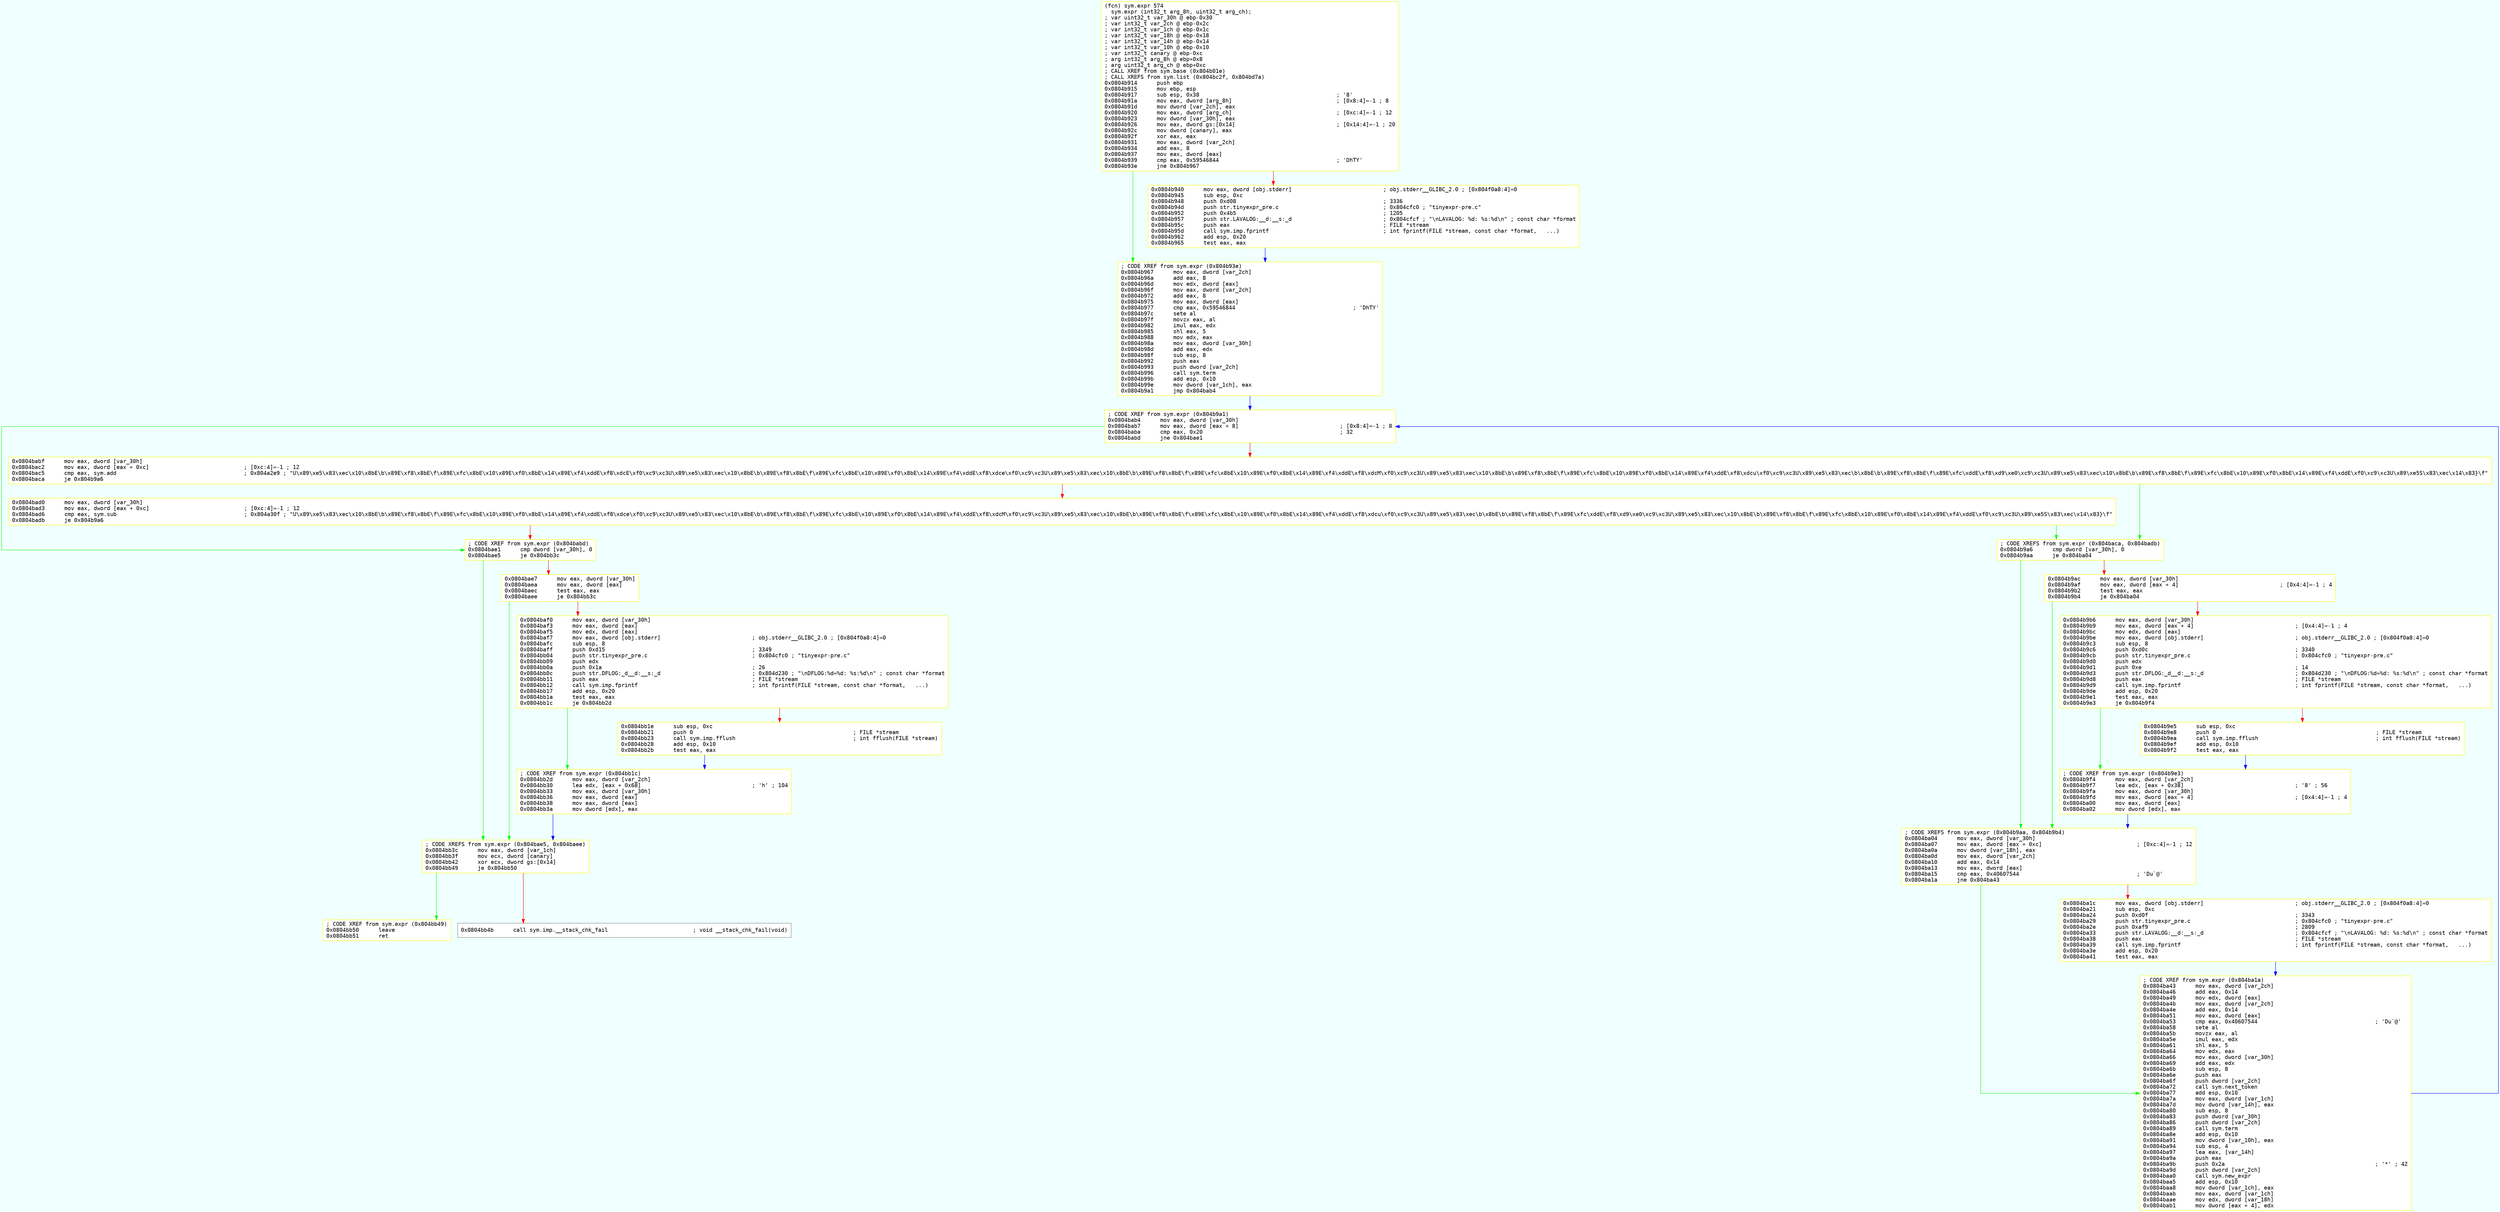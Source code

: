 digraph code {
	graph [bgcolor=azure fontsize=8 fontname="Courier" splines="ortho"];
	node [fillcolor=gray style=filled shape=box];
	edge [arrowhead="normal"];
	"0x0804b914" -> "0x0804b967" [color="green"];
	"0x0804b914" -> "0x0804b940" [color="red"];
	"0x0804b914" [URL="sym.expr/0x0804b914", fillcolor="white",color="yellow", fontname="Courier",label="(fcn) sym.expr 574\l  sym.expr (int32_t arg_8h, uint32_t arg_ch);\l; var uint32_t var_30h @ ebp-0x30\l; var int32_t var_2ch @ ebp-0x2c\l; var int32_t var_1ch @ ebp-0x1c\l; var int32_t var_18h @ ebp-0x18\l; var int32_t var_14h @ ebp-0x14\l; var int32_t var_10h @ ebp-0x10\l; var int32_t canary @ ebp-0xc\l; arg int32_t arg_8h @ ebp+0x8\l; arg uint32_t arg_ch @ ebp+0xc\l; CALL XREF from sym.base (0x804b01e)\l; CALL XREFS from sym.list (0x804bc2f, 0x804bd7a)\l0x0804b914      push ebp\l0x0804b915      mov ebp, esp\l0x0804b917      sub esp, 0x38                                          ; '8'\l0x0804b91a      mov eax, dword [arg_8h]                                ; [0x8:4]=-1 ; 8\l0x0804b91d      mov dword [var_2ch], eax\l0x0804b920      mov eax, dword [arg_ch]                                ; [0xc:4]=-1 ; 12\l0x0804b923      mov dword [var_30h], eax\l0x0804b926      mov eax, dword gs:[0x14]                               ; [0x14:4]=-1 ; 20\l0x0804b92c      mov dword [canary], eax\l0x0804b92f      xor eax, eax\l0x0804b931      mov eax, dword [var_2ch]\l0x0804b934      add eax, 8\l0x0804b937      mov eax, dword [eax]\l0x0804b939      cmp eax, 0x59546844                                    ; 'DhTY'\l0x0804b93e      jne 0x804b967\l"]
	"0x0804b940" -> "0x0804b967" [color="blue"];
	"0x0804b940" [URL="sym.expr/0x0804b940", fillcolor="white",color="yellow", fontname="Courier",label="0x0804b940      mov eax, dword [obj.stderr]                            ; obj.stderr__GLIBC_2.0 ; [0x804f0a8:4]=0\l0x0804b945      sub esp, 0xc\l0x0804b948      push 0xd08                                             ; 3336\l0x0804b94d      push str.tinyexpr_pre.c                                ; 0x804cfc0 ; \"tinyexpr-pre.c\"\l0x0804b952      push 0x4b5                                             ; 1205\l0x0804b957      push str.LAVALOG:__d:__s:_d                            ; 0x804cfcf ; \"\\nLAVALOG: %d: %s:%d\\n\" ; const char *format\l0x0804b95c      push eax                                               ; FILE *stream\l0x0804b95d      call sym.imp.fprintf                                   ; int fprintf(FILE *stream, const char *format,   ...)\l0x0804b962      add esp, 0x20\l0x0804b965      test eax, eax\l"]
	"0x0804b967" -> "0x0804bab4" [color="blue"];
	"0x0804b967" [URL="sym.expr/0x0804b967", fillcolor="white",color="yellow", fontname="Courier",label="; CODE XREF from sym.expr (0x804b93e)\l0x0804b967      mov eax, dword [var_2ch]\l0x0804b96a      add eax, 8\l0x0804b96d      mov edx, dword [eax]\l0x0804b96f      mov eax, dword [var_2ch]\l0x0804b972      add eax, 8\l0x0804b975      mov eax, dword [eax]\l0x0804b977      cmp eax, 0x59546844                                    ; 'DhTY'\l0x0804b97c      sete al\l0x0804b97f      movzx eax, al\l0x0804b982      imul eax, edx\l0x0804b985      shl eax, 5\l0x0804b988      mov edx, eax\l0x0804b98a      mov eax, dword [var_30h]\l0x0804b98d      add eax, edx\l0x0804b98f      sub esp, 8\l0x0804b992      push eax\l0x0804b993      push dword [var_2ch]\l0x0804b996      call sym.term\l0x0804b99b      add esp, 0x10\l0x0804b99e      mov dword [var_1ch], eax\l0x0804b9a1      jmp 0x804bab4\l"]
	"0x0804b9a6" -> "0x0804ba04" [color="green"];
	"0x0804b9a6" -> "0x0804b9ac" [color="red"];
	"0x0804b9a6" [URL="sym.expr/0x0804b9a6", fillcolor="white",color="yellow", fontname="Courier",label="; CODE XREFS from sym.expr (0x804baca, 0x804badb)\l0x0804b9a6      cmp dword [var_30h], 0\l0x0804b9aa      je 0x804ba04\l"]
	"0x0804b9ac" -> "0x0804ba04" [color="green"];
	"0x0804b9ac" -> "0x0804b9b6" [color="red"];
	"0x0804b9ac" [URL="sym.expr/0x0804b9ac", fillcolor="white",color="yellow", fontname="Courier",label="0x0804b9ac      mov eax, dword [var_30h]\l0x0804b9af      mov eax, dword [eax + 4]                               ; [0x4:4]=-1 ; 4\l0x0804b9b2      test eax, eax\l0x0804b9b4      je 0x804ba04\l"]
	"0x0804b9b6" -> "0x0804b9f4" [color="green"];
	"0x0804b9b6" -> "0x0804b9e5" [color="red"];
	"0x0804b9b6" [URL="sym.expr/0x0804b9b6", fillcolor="white",color="yellow", fontname="Courier",label="0x0804b9b6      mov eax, dword [var_30h]\l0x0804b9b9      mov eax, dword [eax + 4]                               ; [0x4:4]=-1 ; 4\l0x0804b9bc      mov edx, dword [eax]\l0x0804b9be      mov eax, dword [obj.stderr]                            ; obj.stderr__GLIBC_2.0 ; [0x804f0a8:4]=0\l0x0804b9c3      sub esp, 8\l0x0804b9c6      push 0xd0c                                             ; 3340\l0x0804b9cb      push str.tinyexpr_pre.c                                ; 0x804cfc0 ; \"tinyexpr-pre.c\"\l0x0804b9d0      push edx\l0x0804b9d1      push 0xe                                               ; 14\l0x0804b9d3      push str.DFLOG:_d__d:__s:_d                            ; 0x804d230 ; \"\\nDFLOG:%d=%d: %s:%d\\n\" ; const char *format\l0x0804b9d8      push eax                                               ; FILE *stream\l0x0804b9d9      call sym.imp.fprintf                                   ; int fprintf(FILE *stream, const char *format,   ...)\l0x0804b9de      add esp, 0x20\l0x0804b9e1      test eax, eax\l0x0804b9e3      je 0x804b9f4\l"]
	"0x0804b9e5" -> "0x0804b9f4" [color="blue"];
	"0x0804b9e5" [URL="sym.expr/0x0804b9e5", fillcolor="white",color="yellow", fontname="Courier",label="0x0804b9e5      sub esp, 0xc\l0x0804b9e8      push 0                                                 ; FILE *stream\l0x0804b9ea      call sym.imp.fflush                                    ; int fflush(FILE *stream)\l0x0804b9ef      add esp, 0x10\l0x0804b9f2      test eax, eax\l"]
	"0x0804b9f4" -> "0x0804ba04" [color="blue"];
	"0x0804b9f4" [URL="sym.expr/0x0804b9f4", fillcolor="white",color="yellow", fontname="Courier",label="; CODE XREF from sym.expr (0x804b9e3)\l0x0804b9f4      mov eax, dword [var_2ch]\l0x0804b9f7      lea edx, [eax + 0x38]                                  ; '8' ; 56\l0x0804b9fa      mov eax, dword [var_30h]\l0x0804b9fd      mov eax, dword [eax + 4]                               ; [0x4:4]=-1 ; 4\l0x0804ba00      mov eax, dword [eax]\l0x0804ba02      mov dword [edx], eax\l"]
	"0x0804ba04" -> "0x0804ba43" [color="green"];
	"0x0804ba04" -> "0x0804ba1c" [color="red"];
	"0x0804ba04" [URL="sym.expr/0x0804ba04", fillcolor="white",color="yellow", fontname="Courier",label="; CODE XREFS from sym.expr (0x804b9aa, 0x804b9b4)\l0x0804ba04      mov eax, dword [var_30h]\l0x0804ba07      mov eax, dword [eax + 0xc]                             ; [0xc:4]=-1 ; 12\l0x0804ba0a      mov dword [var_18h], eax\l0x0804ba0d      mov eax, dword [var_2ch]\l0x0804ba10      add eax, 0x14\l0x0804ba13      mov eax, dword [eax]\l0x0804ba15      cmp eax, 0x40607544                                    ; 'Du`@'\l0x0804ba1a      jne 0x804ba43\l"]
	"0x0804ba1c" -> "0x0804ba43" [color="blue"];
	"0x0804ba1c" [URL="sym.expr/0x0804ba1c", fillcolor="white",color="yellow", fontname="Courier",label="0x0804ba1c      mov eax, dword [obj.stderr]                            ; obj.stderr__GLIBC_2.0 ; [0x804f0a8:4]=0\l0x0804ba21      sub esp, 0xc\l0x0804ba24      push 0xd0f                                             ; 3343\l0x0804ba29      push str.tinyexpr_pre.c                                ; 0x804cfc0 ; \"tinyexpr-pre.c\"\l0x0804ba2e      push 0xaf9                                             ; 2809\l0x0804ba33      push str.LAVALOG:__d:__s:_d                            ; 0x804cfcf ; \"\\nLAVALOG: %d: %s:%d\\n\" ; const char *format\l0x0804ba38      push eax                                               ; FILE *stream\l0x0804ba39      call sym.imp.fprintf                                   ; int fprintf(FILE *stream, const char *format,   ...)\l0x0804ba3e      add esp, 0x20\l0x0804ba41      test eax, eax\l"]
	"0x0804ba43" -> "0x0804bab4" [color="blue"];
	"0x0804ba43" [URL="sym.expr/0x0804ba43", fillcolor="white",color="yellow", fontname="Courier",label="; CODE XREF from sym.expr (0x804ba1a)\l0x0804ba43      mov eax, dword [var_2ch]\l0x0804ba46      add eax, 0x14\l0x0804ba49      mov edx, dword [eax]\l0x0804ba4b      mov eax, dword [var_2ch]\l0x0804ba4e      add eax, 0x14\l0x0804ba51      mov eax, dword [eax]\l0x0804ba53      cmp eax, 0x40607544                                    ; 'Du`@'\l0x0804ba58      sete al\l0x0804ba5b      movzx eax, al\l0x0804ba5e      imul eax, edx\l0x0804ba61      shl eax, 5\l0x0804ba64      mov edx, eax\l0x0804ba66      mov eax, dword [var_30h]\l0x0804ba69      add eax, edx\l0x0804ba6b      sub esp, 8\l0x0804ba6e      push eax\l0x0804ba6f      push dword [var_2ch]\l0x0804ba72      call sym.next_token\l0x0804ba77      add esp, 0x10\l0x0804ba7a      mov eax, dword [var_1ch]\l0x0804ba7d      mov dword [var_14h], eax\l0x0804ba80      sub esp, 8\l0x0804ba83      push dword [var_30h]\l0x0804ba86      push dword [var_2ch]\l0x0804ba89      call sym.term\l0x0804ba8e      add esp, 0x10\l0x0804ba91      mov dword [var_10h], eax\l0x0804ba94      sub esp, 4\l0x0804ba97      lea eax, [var_14h]\l0x0804ba9a      push eax\l0x0804ba9b      push 0x2a                                              ; '*' ; 42\l0x0804ba9d      push dword [var_2ch]\l0x0804baa0      call sym.new_expr\l0x0804baa5      add esp, 0x10\l0x0804baa8      mov dword [var_1ch], eax\l0x0804baab      mov eax, dword [var_1ch]\l0x0804baae      mov edx, dword [var_18h]\l0x0804bab1      mov dword [eax + 4], edx\l"]
	"0x0804bab4" -> "0x0804bae1" [color="green"];
	"0x0804bab4" -> "0x0804babf" [color="red"];
	"0x0804bab4" [URL="sym.expr/0x0804bab4", fillcolor="white",color="yellow", fontname="Courier",label="; CODE XREF from sym.expr (0x804b9a1)\l0x0804bab4      mov eax, dword [var_30h]\l0x0804bab7      mov eax, dword [eax + 8]                               ; [0x8:4]=-1 ; 8\l0x0804baba      cmp eax, 0x20                                          ; 32\l0x0804babd      jne 0x804bae1\l"]
	"0x0804babf" -> "0x0804b9a6" [color="green"];
	"0x0804babf" -> "0x0804bad0" [color="red"];
	"0x0804babf" [URL="sym.expr/0x0804babf", fillcolor="white",color="yellow", fontname="Courier",label="0x0804babf      mov eax, dword [var_30h]\l0x0804bac2      mov eax, dword [eax + 0xc]                             ; [0xc:4]=-1 ; 12\l0x0804bac5      cmp eax, sym.add                                       ; 0x804a2e9 ; \"U\\x89\\xe5\\x83\\xec\\x10\\x8bE\\b\\x89E\\xf8\\x8bE\\f\\x89E\\xfc\\x8bE\\x10\\x89E\\xf0\\x8bE\\x14\\x89E\\xf4\\xddE\\xf8\\xdcE\\xf0\\xc9\\xc3U\\x89\\xe5\\x83\\xec\\x10\\x8bE\\b\\x89E\\xf8\\x8bE\\f\\x89E\\xfc\\x8bE\\x10\\x89E\\xf0\\x8bE\\x14\\x89E\\xf4\\xddE\\xf8\\xdce\\xf0\\xc9\\xc3U\\x89\\xe5\\x83\\xec\\x10\\x8bE\\b\\x89E\\xf8\\x8bE\\f\\x89E\\xfc\\x8bE\\x10\\x89E\\xf0\\x8bE\\x14\\x89E\\xf4\\xddE\\xf8\\xdcM\\xf0\\xc9\\xc3U\\x89\\xe5\\x83\\xec\\x10\\x8bE\\b\\x89E\\xf8\\x8bE\\f\\x89E\\xfc\\x8bE\\x10\\x89E\\xf0\\x8bE\\x14\\x89E\\xf4\\xddE\\xf8\\xdcu\\xf0\\xc9\\xc3U\\x89\\xe5\\x83\\xec\\b\\x8bE\\b\\x89E\\xf8\\x8bE\\f\\x89E\\xfc\\xddE\\xf8\\xd9\\xe0\\xc9\\xc3U\\x89\\xe5\\x83\\xec\\x10\\x8bE\\b\\x89E\\xf8\\x8bE\\f\\x89E\\xfc\\x8bE\\x10\\x89E\\xf0\\x8bE\\x14\\x89E\\xf4\\xddE\\xf0\\xc9\\xc3U\\x89\\xe5S\\x83\\xec\\x14\\x83}\\f\"\l0x0804baca      je 0x804b9a6\l"]
	"0x0804bad0" -> "0x0804b9a6" [color="green"];
	"0x0804bad0" -> "0x0804bae1" [color="red"];
	"0x0804bad0" [URL="sym.expr/0x0804bad0", fillcolor="white",color="yellow", fontname="Courier",label="0x0804bad0      mov eax, dword [var_30h]\l0x0804bad3      mov eax, dword [eax + 0xc]                             ; [0xc:4]=-1 ; 12\l0x0804bad6      cmp eax, sym.sub                                       ; 0x804a30f ; \"U\\x89\\xe5\\x83\\xec\\x10\\x8bE\\b\\x89E\\xf8\\x8bE\\f\\x89E\\xfc\\x8bE\\x10\\x89E\\xf0\\x8bE\\x14\\x89E\\xf4\\xddE\\xf8\\xdce\\xf0\\xc9\\xc3U\\x89\\xe5\\x83\\xec\\x10\\x8bE\\b\\x89E\\xf8\\x8bE\\f\\x89E\\xfc\\x8bE\\x10\\x89E\\xf0\\x8bE\\x14\\x89E\\xf4\\xddE\\xf8\\xdcM\\xf0\\xc9\\xc3U\\x89\\xe5\\x83\\xec\\x10\\x8bE\\b\\x89E\\xf8\\x8bE\\f\\x89E\\xfc\\x8bE\\x10\\x89E\\xf0\\x8bE\\x14\\x89E\\xf4\\xddE\\xf8\\xdcu\\xf0\\xc9\\xc3U\\x89\\xe5\\x83\\xec\\b\\x8bE\\b\\x89E\\xf8\\x8bE\\f\\x89E\\xfc\\xddE\\xf8\\xd9\\xe0\\xc9\\xc3U\\x89\\xe5\\x83\\xec\\x10\\x8bE\\b\\x89E\\xf8\\x8bE\\f\\x89E\\xfc\\x8bE\\x10\\x89E\\xf0\\x8bE\\x14\\x89E\\xf4\\xddE\\xf0\\xc9\\xc3U\\x89\\xe5S\\x83\\xec\\x14\\x83}\\f\"\l0x0804badb      je 0x804b9a6\l"]
	"0x0804bae1" -> "0x0804bb3c" [color="green"];
	"0x0804bae1" -> "0x0804bae7" [color="red"];
	"0x0804bae1" [URL="sym.expr/0x0804bae1", fillcolor="white",color="yellow", fontname="Courier",label="; CODE XREF from sym.expr (0x804babd)\l0x0804bae1      cmp dword [var_30h], 0\l0x0804bae5      je 0x804bb3c\l"]
	"0x0804bae7" -> "0x0804bb3c" [color="green"];
	"0x0804bae7" -> "0x0804baf0" [color="red"];
	"0x0804bae7" [URL="sym.expr/0x0804bae7", fillcolor="white",color="yellow", fontname="Courier",label="0x0804bae7      mov eax, dword [var_30h]\l0x0804baea      mov eax, dword [eax]\l0x0804baec      test eax, eax\l0x0804baee      je 0x804bb3c\l"]
	"0x0804baf0" -> "0x0804bb2d" [color="green"];
	"0x0804baf0" -> "0x0804bb1e" [color="red"];
	"0x0804baf0" [URL="sym.expr/0x0804baf0", fillcolor="white",color="yellow", fontname="Courier",label="0x0804baf0      mov eax, dword [var_30h]\l0x0804baf3      mov eax, dword [eax]\l0x0804baf5      mov edx, dword [eax]\l0x0804baf7      mov eax, dword [obj.stderr]                            ; obj.stderr__GLIBC_2.0 ; [0x804f0a8:4]=0\l0x0804bafc      sub esp, 8\l0x0804baff      push 0xd15                                             ; 3349\l0x0804bb04      push str.tinyexpr_pre.c                                ; 0x804cfc0 ; \"tinyexpr-pre.c\"\l0x0804bb09      push edx\l0x0804bb0a      push 0x1a                                              ; 26\l0x0804bb0c      push str.DFLOG:_d__d:__s:_d                            ; 0x804d230 ; \"\\nDFLOG:%d=%d: %s:%d\\n\" ; const char *format\l0x0804bb11      push eax                                               ; FILE *stream\l0x0804bb12      call sym.imp.fprintf                                   ; int fprintf(FILE *stream, const char *format,   ...)\l0x0804bb17      add esp, 0x20\l0x0804bb1a      test eax, eax\l0x0804bb1c      je 0x804bb2d\l"]
	"0x0804bb1e" -> "0x0804bb2d" [color="blue"];
	"0x0804bb1e" [URL="sym.expr/0x0804bb1e", fillcolor="white",color="yellow", fontname="Courier",label="0x0804bb1e      sub esp, 0xc\l0x0804bb21      push 0                                                 ; FILE *stream\l0x0804bb23      call sym.imp.fflush                                    ; int fflush(FILE *stream)\l0x0804bb28      add esp, 0x10\l0x0804bb2b      test eax, eax\l"]
	"0x0804bb2d" -> "0x0804bb3c" [color="blue"];
	"0x0804bb2d" [URL="sym.expr/0x0804bb2d", fillcolor="white",color="yellow", fontname="Courier",label="; CODE XREF from sym.expr (0x804bb1c)\l0x0804bb2d      mov eax, dword [var_2ch]\l0x0804bb30      lea edx, [eax + 0x68]                                  ; 'h' ; 104\l0x0804bb33      mov eax, dword [var_30h]\l0x0804bb36      mov eax, dword [eax]\l0x0804bb38      mov eax, dword [eax]\l0x0804bb3a      mov dword [edx], eax\l"]
	"0x0804bb3c" -> "0x0804bb50" [color="green"];
	"0x0804bb3c" -> "0x0804bb4b" [color="red"];
	"0x0804bb3c" [URL="sym.expr/0x0804bb3c", fillcolor="white",color="yellow", fontname="Courier",label="; CODE XREFS from sym.expr (0x804bae5, 0x804baee)\l0x0804bb3c      mov eax, dword [var_1ch]\l0x0804bb3f      mov ecx, dword [canary]\l0x0804bb42      xor ecx, dword gs:[0x14]\l0x0804bb49      je 0x804bb50\l"]
	"0x0804bb4b" [URL="sym.expr/0x0804bb4b", fillcolor="white",color="#7f7f7f", fontname="Courier",label="0x0804bb4b      call sym.imp.__stack_chk_fail                          ; void __stack_chk_fail(void)\l"]
	"0x0804bb50" [URL="sym.expr/0x0804bb50", fillcolor="white",color="yellow", fontname="Courier",label="; CODE XREF from sym.expr (0x804bb49)\l0x0804bb50      leave\l0x0804bb51      ret\l"]
}
